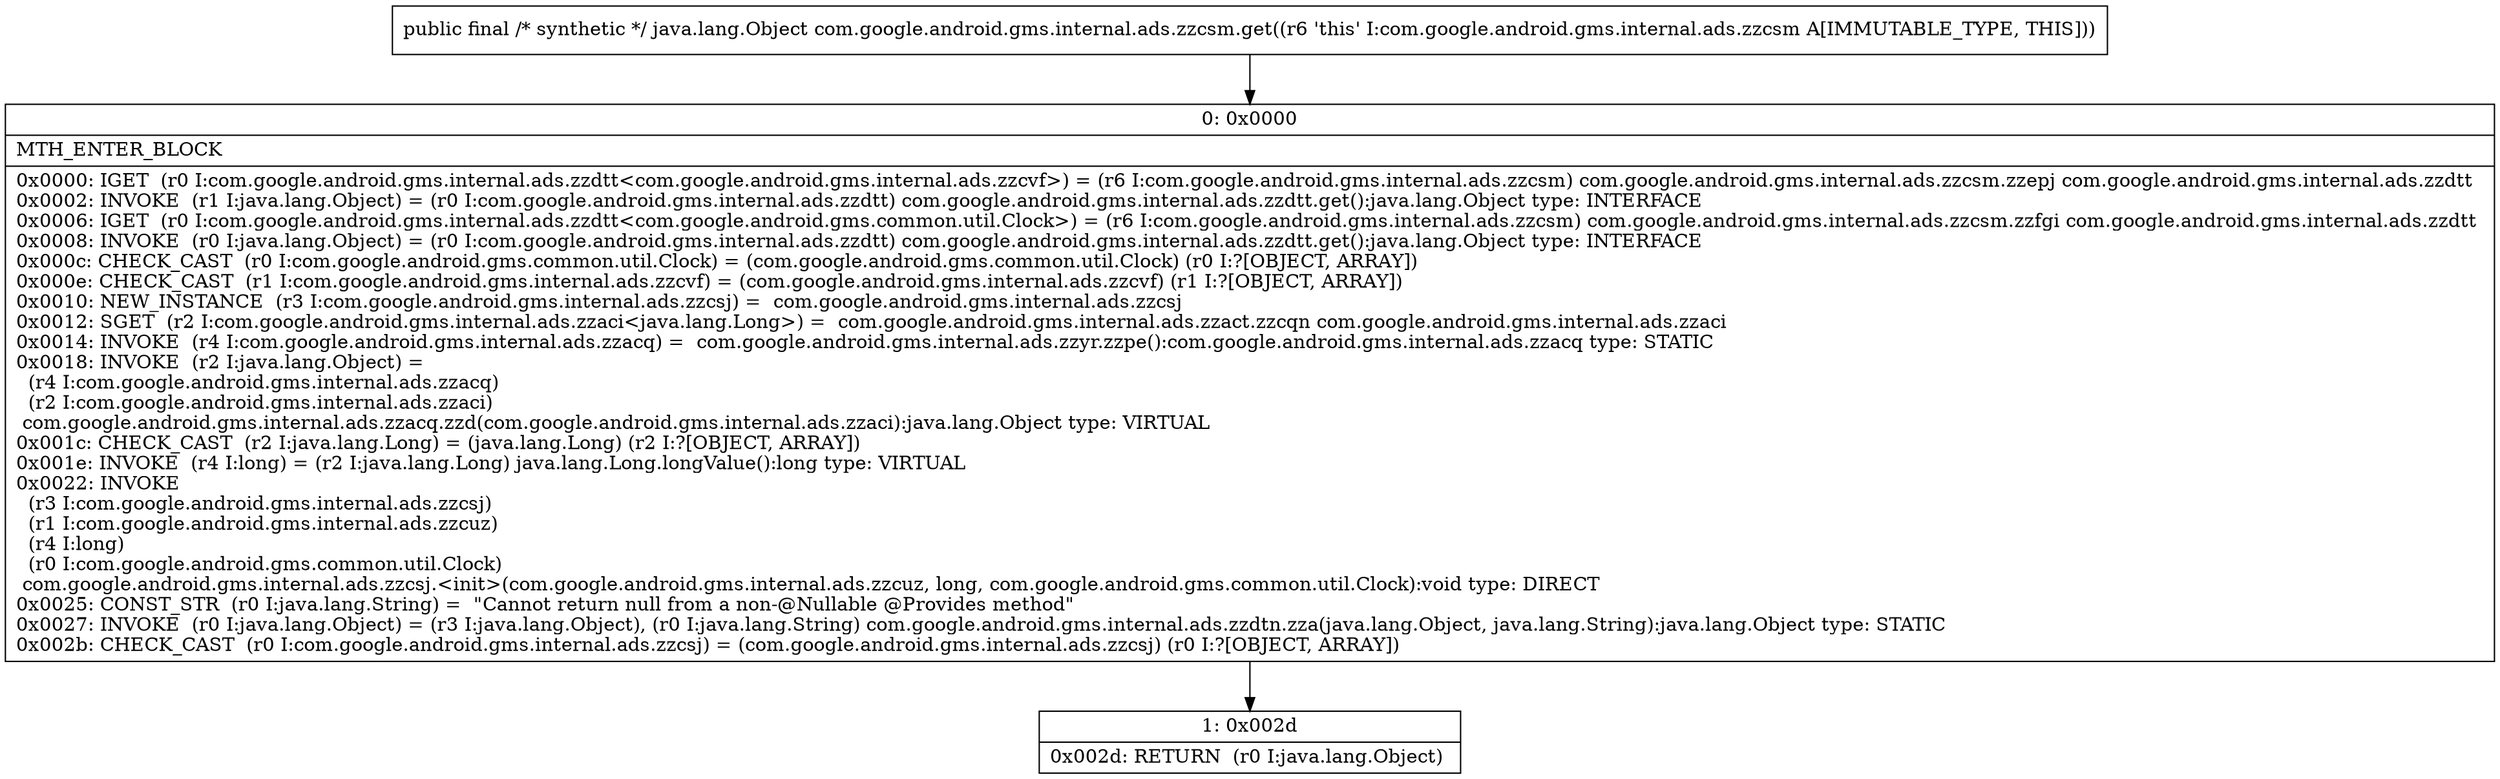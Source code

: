 digraph "CFG forcom.google.android.gms.internal.ads.zzcsm.get()Ljava\/lang\/Object;" {
Node_0 [shape=record,label="{0\:\ 0x0000|MTH_ENTER_BLOCK\l|0x0000: IGET  (r0 I:com.google.android.gms.internal.ads.zzdtt\<com.google.android.gms.internal.ads.zzcvf\>) = (r6 I:com.google.android.gms.internal.ads.zzcsm) com.google.android.gms.internal.ads.zzcsm.zzepj com.google.android.gms.internal.ads.zzdtt \l0x0002: INVOKE  (r1 I:java.lang.Object) = (r0 I:com.google.android.gms.internal.ads.zzdtt) com.google.android.gms.internal.ads.zzdtt.get():java.lang.Object type: INTERFACE \l0x0006: IGET  (r0 I:com.google.android.gms.internal.ads.zzdtt\<com.google.android.gms.common.util.Clock\>) = (r6 I:com.google.android.gms.internal.ads.zzcsm) com.google.android.gms.internal.ads.zzcsm.zzfgi com.google.android.gms.internal.ads.zzdtt \l0x0008: INVOKE  (r0 I:java.lang.Object) = (r0 I:com.google.android.gms.internal.ads.zzdtt) com.google.android.gms.internal.ads.zzdtt.get():java.lang.Object type: INTERFACE \l0x000c: CHECK_CAST  (r0 I:com.google.android.gms.common.util.Clock) = (com.google.android.gms.common.util.Clock) (r0 I:?[OBJECT, ARRAY]) \l0x000e: CHECK_CAST  (r1 I:com.google.android.gms.internal.ads.zzcvf) = (com.google.android.gms.internal.ads.zzcvf) (r1 I:?[OBJECT, ARRAY]) \l0x0010: NEW_INSTANCE  (r3 I:com.google.android.gms.internal.ads.zzcsj) =  com.google.android.gms.internal.ads.zzcsj \l0x0012: SGET  (r2 I:com.google.android.gms.internal.ads.zzaci\<java.lang.Long\>) =  com.google.android.gms.internal.ads.zzact.zzcqn com.google.android.gms.internal.ads.zzaci \l0x0014: INVOKE  (r4 I:com.google.android.gms.internal.ads.zzacq) =  com.google.android.gms.internal.ads.zzyr.zzpe():com.google.android.gms.internal.ads.zzacq type: STATIC \l0x0018: INVOKE  (r2 I:java.lang.Object) = \l  (r4 I:com.google.android.gms.internal.ads.zzacq)\l  (r2 I:com.google.android.gms.internal.ads.zzaci)\l com.google.android.gms.internal.ads.zzacq.zzd(com.google.android.gms.internal.ads.zzaci):java.lang.Object type: VIRTUAL \l0x001c: CHECK_CAST  (r2 I:java.lang.Long) = (java.lang.Long) (r2 I:?[OBJECT, ARRAY]) \l0x001e: INVOKE  (r4 I:long) = (r2 I:java.lang.Long) java.lang.Long.longValue():long type: VIRTUAL \l0x0022: INVOKE  \l  (r3 I:com.google.android.gms.internal.ads.zzcsj)\l  (r1 I:com.google.android.gms.internal.ads.zzcuz)\l  (r4 I:long)\l  (r0 I:com.google.android.gms.common.util.Clock)\l com.google.android.gms.internal.ads.zzcsj.\<init\>(com.google.android.gms.internal.ads.zzcuz, long, com.google.android.gms.common.util.Clock):void type: DIRECT \l0x0025: CONST_STR  (r0 I:java.lang.String) =  \"Cannot return null from a non\-@Nullable @Provides method\" \l0x0027: INVOKE  (r0 I:java.lang.Object) = (r3 I:java.lang.Object), (r0 I:java.lang.String) com.google.android.gms.internal.ads.zzdtn.zza(java.lang.Object, java.lang.String):java.lang.Object type: STATIC \l0x002b: CHECK_CAST  (r0 I:com.google.android.gms.internal.ads.zzcsj) = (com.google.android.gms.internal.ads.zzcsj) (r0 I:?[OBJECT, ARRAY]) \l}"];
Node_1 [shape=record,label="{1\:\ 0x002d|0x002d: RETURN  (r0 I:java.lang.Object) \l}"];
MethodNode[shape=record,label="{public final \/* synthetic *\/ java.lang.Object com.google.android.gms.internal.ads.zzcsm.get((r6 'this' I:com.google.android.gms.internal.ads.zzcsm A[IMMUTABLE_TYPE, THIS])) }"];
MethodNode -> Node_0;
Node_0 -> Node_1;
}

